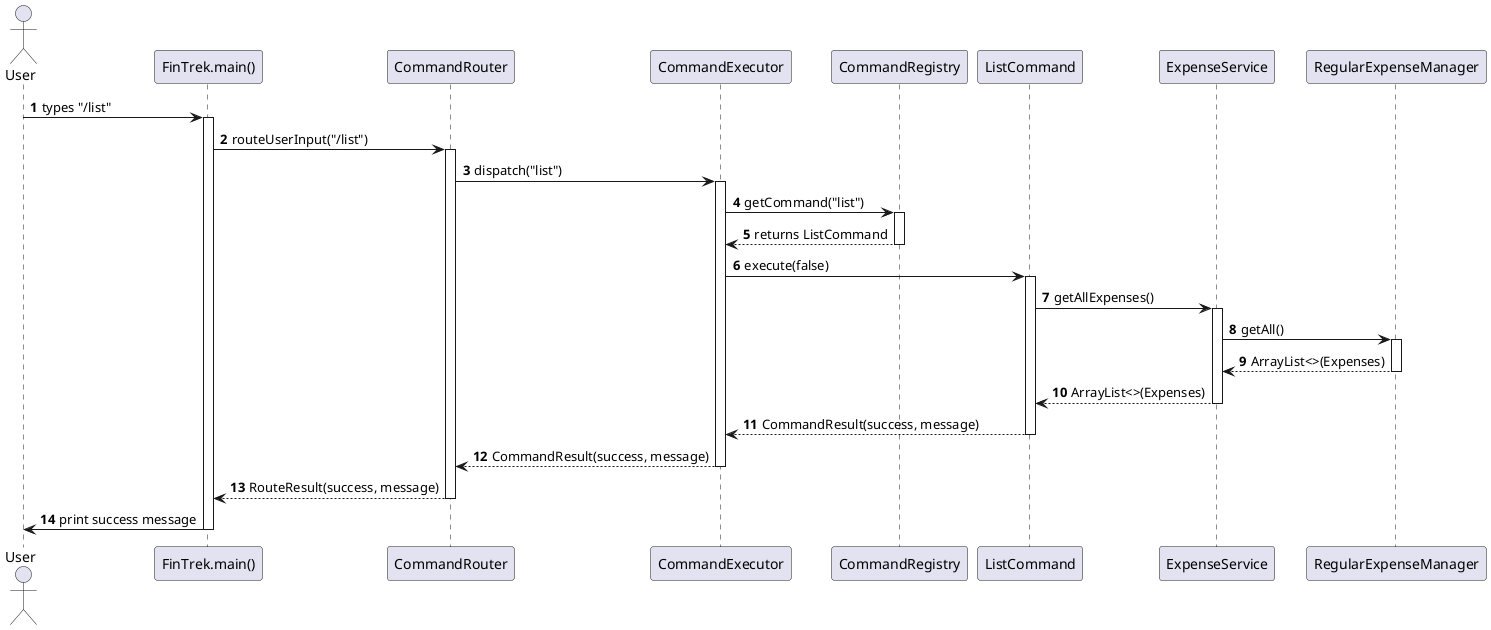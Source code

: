 @startuml
'https://plantuml.com/sequence-diagram

autonumber
actor User
participant "FinTrek.main()" as FinTrek
participant "CommandRouter" as Router
participant "CommandExecutor" as Executor
participant "CommandRegistry" as Registry
participant "ListCommand" as ListCmd
participant "ExpenseService" as ExpenseSvc
participant "RegularExpenseManager" as RegExpMgr

User -> FinTrek : types "/list"
activate FinTrek

FinTrek -> Router : routeUserInput("/list")
activate Router

Router -> Executor : dispatch("list")
activate Executor

Executor -> Registry : getCommand("list")
activate Registry

Registry --> Executor : returns ListCommand
deactivate Registry

Executor -> ListCmd : execute(false)
activate ListCmd

ListCmd -> ExpenseSvc : getAllExpenses()
activate ExpenseSvc

ExpenseSvc -> RegExpMgr : getAll()
activate RegExpMgr

RegExpMgr --> ExpenseSvc : ArrayList<>(Expenses)
deactivate RegExpMgr

ExpenseSvc --> ListCmd : ArrayList<>(Expenses)
deactivate ExpenseSvc

ListCmd --> Executor : CommandResult(success, message)
deactivate ListCmd

Executor --> Router : CommandResult(success, message)
deactivate Executor

Router --> FinTrek : RouteResult(success, message)
deactivate Router

FinTrek -> User : print success message
deactivate FinTrek

@enduml